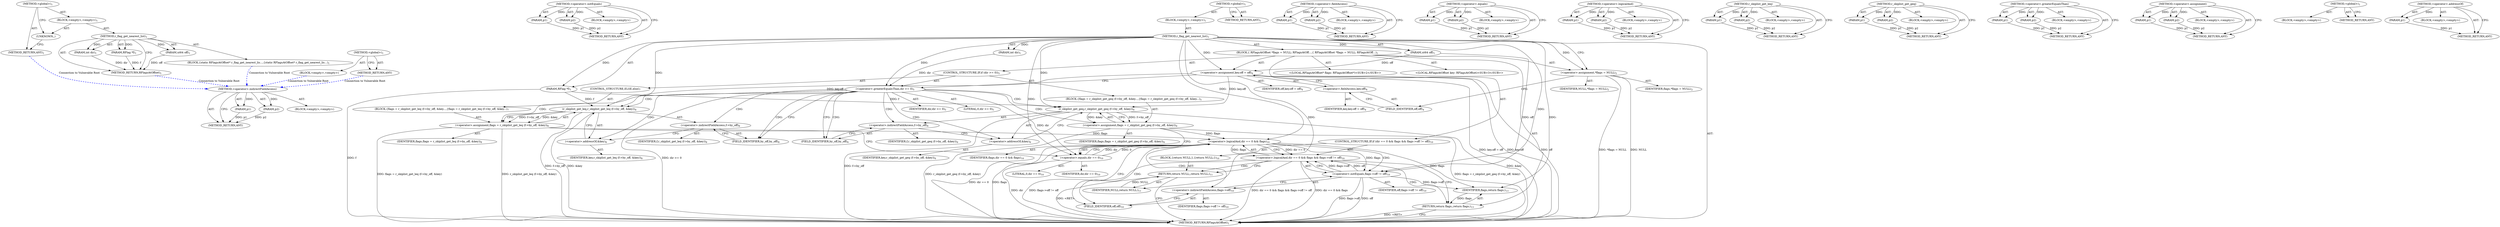 digraph "&lt;global&gt;" {
vulnerable_108 [label=<(METHOD,&lt;operator&gt;.indirectFieldAccess)>];
vulnerable_109 [label=<(PARAM,p1)>];
vulnerable_110 [label=<(PARAM,p2)>];
vulnerable_111 [label=<(BLOCK,&lt;empty&gt;,&lt;empty&gt;)>];
vulnerable_112 [label=<(METHOD_RETURN,ANY)>];
vulnerable_132 [label=<(METHOD,&lt;operator&gt;.notEquals)>];
vulnerable_133 [label=<(PARAM,p1)>];
vulnerable_134 [label=<(PARAM,p2)>];
vulnerable_135 [label=<(BLOCK,&lt;empty&gt;,&lt;empty&gt;)>];
vulnerable_136 [label=<(METHOD_RETURN,ANY)>];
vulnerable_6 [label=<(METHOD,&lt;global&gt;)<SUB>1</SUB>>];
vulnerable_7 [label=<(BLOCK,&lt;empty&gt;,&lt;empty&gt;)<SUB>1</SUB>>];
vulnerable_8 [label=<(METHOD,r_flag_get_nearest_list)<SUB>1</SUB>>];
vulnerable_9 [label=<(PARAM,RFlag *f)<SUB>1</SUB>>];
vulnerable_10 [label=<(PARAM,ut64 off)<SUB>1</SUB>>];
vulnerable_11 [label=<(PARAM,int dir)<SUB>1</SUB>>];
vulnerable_12 [label=<(BLOCK,{
 	RFlagsAtOffset *flags = NULL;
 	RFlagsAtOff...,{
 	RFlagsAtOffset *flags = NULL;
 	RFlagsAtOff...)<SUB>1</SUB>>];
vulnerable_13 [label="<(LOCAL,RFlagsAtOffset* flags: RFlagsAtOffset*)<SUB>2</SUB>>"];
vulnerable_14 [label=<(&lt;operator&gt;.assignment,*flags = NULL)<SUB>2</SUB>>];
vulnerable_15 [label=<(IDENTIFIER,flags,*flags = NULL)<SUB>2</SUB>>];
vulnerable_16 [label=<(IDENTIFIER,NULL,*flags = NULL)<SUB>2</SUB>>];
vulnerable_17 [label="<(LOCAL,RFlagsAtOffset key: RFlagsAtOffset)<SUB>3</SUB>>"];
vulnerable_18 [label=<(&lt;operator&gt;.assignment,key.off = off)<SUB>4</SUB>>];
vulnerable_19 [label=<(&lt;operator&gt;.fieldAccess,key.off)<SUB>4</SUB>>];
vulnerable_20 [label=<(IDENTIFIER,key,key.off = off)<SUB>4</SUB>>];
vulnerable_21 [label=<(FIELD_IDENTIFIER,off,off)<SUB>4</SUB>>];
vulnerable_22 [label=<(IDENTIFIER,off,key.off = off)<SUB>4</SUB>>];
vulnerable_23 [label=<(CONTROL_STRUCTURE,IF,if (dir &gt;= 0))<SUB>5</SUB>>];
vulnerable_24 [label=<(&lt;operator&gt;.greaterEqualsThan,dir &gt;= 0)<SUB>5</SUB>>];
vulnerable_25 [label=<(IDENTIFIER,dir,dir &gt;= 0)<SUB>5</SUB>>];
vulnerable_26 [label=<(LITERAL,0,dir &gt;= 0)<SUB>5</SUB>>];
vulnerable_27 [label=<(BLOCK,{
		flags = r_skiplist_get_geq (f-&gt;by_off, &amp;key...,{
		flags = r_skiplist_get_geq (f-&gt;by_off, &amp;key...)<SUB>5</SUB>>];
vulnerable_28 [label=<(&lt;operator&gt;.assignment,flags = r_skiplist_get_geq (f-&gt;by_off, &amp;key))<SUB>6</SUB>>];
vulnerable_29 [label=<(IDENTIFIER,flags,flags = r_skiplist_get_geq (f-&gt;by_off, &amp;key))<SUB>6</SUB>>];
vulnerable_30 [label=<(r_skiplist_get_geq,r_skiplist_get_geq (f-&gt;by_off, &amp;key))<SUB>6</SUB>>];
vulnerable_31 [label=<(&lt;operator&gt;.indirectFieldAccess,f-&gt;by_off)<SUB>6</SUB>>];
vulnerable_32 [label=<(IDENTIFIER,f,r_skiplist_get_geq (f-&gt;by_off, &amp;key))<SUB>6</SUB>>];
vulnerable_33 [label=<(FIELD_IDENTIFIER,by_off,by_off)<SUB>6</SUB>>];
vulnerable_34 [label=<(&lt;operator&gt;.addressOf,&amp;key)<SUB>6</SUB>>];
vulnerable_35 [label=<(IDENTIFIER,key,r_skiplist_get_geq (f-&gt;by_off, &amp;key))<SUB>6</SUB>>];
vulnerable_36 [label=<(CONTROL_STRUCTURE,ELSE,else)<SUB>7</SUB>>];
vulnerable_37 [label=<(BLOCK,{
		flags = r_skiplist_get_leq (f-&gt;by_off, &amp;key...,{
		flags = r_skiplist_get_leq (f-&gt;by_off, &amp;key...)<SUB>7</SUB>>];
vulnerable_38 [label=<(&lt;operator&gt;.assignment,flags = r_skiplist_get_leq (f-&gt;by_off, &amp;key))<SUB>8</SUB>>];
vulnerable_39 [label=<(IDENTIFIER,flags,flags = r_skiplist_get_leq (f-&gt;by_off, &amp;key))<SUB>8</SUB>>];
vulnerable_40 [label=<(r_skiplist_get_leq,r_skiplist_get_leq (f-&gt;by_off, &amp;key))<SUB>8</SUB>>];
vulnerable_41 [label=<(&lt;operator&gt;.indirectFieldAccess,f-&gt;by_off)<SUB>8</SUB>>];
vulnerable_42 [label=<(IDENTIFIER,f,r_skiplist_get_leq (f-&gt;by_off, &amp;key))<SUB>8</SUB>>];
vulnerable_43 [label=<(FIELD_IDENTIFIER,by_off,by_off)<SUB>8</SUB>>];
vulnerable_44 [label=<(&lt;operator&gt;.addressOf,&amp;key)<SUB>8</SUB>>];
vulnerable_45 [label=<(IDENTIFIER,key,r_skiplist_get_leq (f-&gt;by_off, &amp;key))<SUB>8</SUB>>];
vulnerable_46 [label=<(CONTROL_STRUCTURE,IF,if (dir == 0 &amp;&amp; flags &amp;&amp; flags-&gt;off != off))<SUB>10</SUB>>];
vulnerable_47 [label=<(&lt;operator&gt;.logicalAnd,dir == 0 &amp;&amp; flags &amp;&amp; flags-&gt;off != off)<SUB>10</SUB>>];
vulnerable_48 [label=<(&lt;operator&gt;.logicalAnd,dir == 0 &amp;&amp; flags)<SUB>10</SUB>>];
vulnerable_49 [label=<(&lt;operator&gt;.equals,dir == 0)<SUB>10</SUB>>];
vulnerable_50 [label=<(IDENTIFIER,dir,dir == 0)<SUB>10</SUB>>];
vulnerable_51 [label=<(LITERAL,0,dir == 0)<SUB>10</SUB>>];
vulnerable_52 [label=<(IDENTIFIER,flags,dir == 0 &amp;&amp; flags)<SUB>10</SUB>>];
vulnerable_53 [label=<(&lt;operator&gt;.notEquals,flags-&gt;off != off)<SUB>10</SUB>>];
vulnerable_54 [label=<(&lt;operator&gt;.indirectFieldAccess,flags-&gt;off)<SUB>10</SUB>>];
vulnerable_55 [label=<(IDENTIFIER,flags,flags-&gt;off != off)<SUB>10</SUB>>];
vulnerable_56 [label=<(FIELD_IDENTIFIER,off,off)<SUB>10</SUB>>];
vulnerable_57 [label=<(IDENTIFIER,off,flags-&gt;off != off)<SUB>10</SUB>>];
vulnerable_58 [label=<(BLOCK,{
		return NULL;
	},{
		return NULL;
	})<SUB>10</SUB>>];
vulnerable_59 [label=<(RETURN,return NULL;,return NULL;)<SUB>11</SUB>>];
vulnerable_60 [label=<(IDENTIFIER,NULL,return NULL;)<SUB>11</SUB>>];
vulnerable_61 [label=<(RETURN,return flags;,return flags;)<SUB>13</SUB>>];
vulnerable_62 [label=<(IDENTIFIER,flags,return flags;)<SUB>13</SUB>>];
vulnerable_63 [label=<(METHOD_RETURN,RFlagsAtOffset)<SUB>1</SUB>>];
vulnerable_65 [label=<(METHOD_RETURN,ANY)<SUB>1</SUB>>];
vulnerable_93 [label=<(METHOD,&lt;operator&gt;.fieldAccess)>];
vulnerable_94 [label=<(PARAM,p1)>];
vulnerable_95 [label=<(PARAM,p2)>];
vulnerable_96 [label=<(BLOCK,&lt;empty&gt;,&lt;empty&gt;)>];
vulnerable_97 [label=<(METHOD_RETURN,ANY)>];
vulnerable_127 [label=<(METHOD,&lt;operator&gt;.equals)>];
vulnerable_128 [label=<(PARAM,p1)>];
vulnerable_129 [label=<(PARAM,p2)>];
vulnerable_130 [label=<(BLOCK,&lt;empty&gt;,&lt;empty&gt;)>];
vulnerable_131 [label=<(METHOD_RETURN,ANY)>];
vulnerable_122 [label=<(METHOD,&lt;operator&gt;.logicalAnd)>];
vulnerable_123 [label=<(PARAM,p1)>];
vulnerable_124 [label=<(PARAM,p2)>];
vulnerable_125 [label=<(BLOCK,&lt;empty&gt;,&lt;empty&gt;)>];
vulnerable_126 [label=<(METHOD_RETURN,ANY)>];
vulnerable_117 [label=<(METHOD,r_skiplist_get_leq)>];
vulnerable_118 [label=<(PARAM,p1)>];
vulnerable_119 [label=<(PARAM,p2)>];
vulnerable_120 [label=<(BLOCK,&lt;empty&gt;,&lt;empty&gt;)>];
vulnerable_121 [label=<(METHOD_RETURN,ANY)>];
vulnerable_103 [label=<(METHOD,r_skiplist_get_geq)>];
vulnerable_104 [label=<(PARAM,p1)>];
vulnerable_105 [label=<(PARAM,p2)>];
vulnerable_106 [label=<(BLOCK,&lt;empty&gt;,&lt;empty&gt;)>];
vulnerable_107 [label=<(METHOD_RETURN,ANY)>];
vulnerable_98 [label=<(METHOD,&lt;operator&gt;.greaterEqualsThan)>];
vulnerable_99 [label=<(PARAM,p1)>];
vulnerable_100 [label=<(PARAM,p2)>];
vulnerable_101 [label=<(BLOCK,&lt;empty&gt;,&lt;empty&gt;)>];
vulnerable_102 [label=<(METHOD_RETURN,ANY)>];
vulnerable_88 [label=<(METHOD,&lt;operator&gt;.assignment)>];
vulnerable_89 [label=<(PARAM,p1)>];
vulnerable_90 [label=<(PARAM,p2)>];
vulnerable_91 [label=<(BLOCK,&lt;empty&gt;,&lt;empty&gt;)>];
vulnerable_92 [label=<(METHOD_RETURN,ANY)>];
vulnerable_82 [label=<(METHOD,&lt;global&gt;)<SUB>1</SUB>>];
vulnerable_83 [label=<(BLOCK,&lt;empty&gt;,&lt;empty&gt;)>];
vulnerable_84 [label=<(METHOD_RETURN,ANY)>];
vulnerable_113 [label=<(METHOD,&lt;operator&gt;.addressOf)>];
vulnerable_114 [label=<(PARAM,p1)>];
vulnerable_115 [label=<(BLOCK,&lt;empty&gt;,&lt;empty&gt;)>];
vulnerable_116 [label=<(METHOD_RETURN,ANY)>];
fixed_6 [label=<(METHOD,&lt;global&gt;)<SUB>1</SUB>>];
fixed_7 [label=<(BLOCK,&lt;empty&gt;,&lt;empty&gt;)<SUB>1</SUB>>];
fixed_8 [label=<(METHOD,r_flag_get_nearest_list)<SUB>1</SUB>>];
fixed_9 [label=<(PARAM,RFlag *f)<SUB>1</SUB>>];
fixed_10 [label=<(PARAM,ut64 off)<SUB>1</SUB>>];
fixed_11 [label=<(PARAM,int dir)<SUB>1</SUB>>];
fixed_12 [label=<(BLOCK,{
static RFlagsAtOffset* r_flag_get_nearest_lis...,{
static RFlagsAtOffset* r_flag_get_nearest_lis...)<SUB>1</SUB>>];
fixed_13 [label=<(METHOD_RETURN,RFlagsAtOffset)<SUB>1</SUB>>];
fixed_15 [label=<(UNKNOWN,,)>];
fixed_16 [label=<(METHOD_RETURN,ANY)<SUB>1</SUB>>];
fixed_31 [label=<(METHOD,&lt;global&gt;)<SUB>1</SUB>>];
fixed_32 [label=<(BLOCK,&lt;empty&gt;,&lt;empty&gt;)>];
fixed_33 [label=<(METHOD_RETURN,ANY)>];
vulnerable_108 -> vulnerable_109  [key=0, label="AST: "];
vulnerable_108 -> vulnerable_109  [key=1, label="DDG: "];
vulnerable_108 -> vulnerable_111  [key=0, label="AST: "];
vulnerable_108 -> vulnerable_110  [key=0, label="AST: "];
vulnerable_108 -> vulnerable_110  [key=1, label="DDG: "];
vulnerable_108 -> vulnerable_112  [key=0, label="AST: "];
vulnerable_108 -> vulnerable_112  [key=1, label="CFG: "];
vulnerable_109 -> vulnerable_112  [key=0, label="DDG: p1"];
vulnerable_110 -> vulnerable_112  [key=0, label="DDG: p2"];
vulnerable_132 -> vulnerable_133  [key=0, label="AST: "];
vulnerable_132 -> vulnerable_133  [key=1, label="DDG: "];
vulnerable_132 -> vulnerable_135  [key=0, label="AST: "];
vulnerable_132 -> vulnerable_134  [key=0, label="AST: "];
vulnerable_132 -> vulnerable_134  [key=1, label="DDG: "];
vulnerable_132 -> vulnerable_136  [key=0, label="AST: "];
vulnerable_132 -> vulnerable_136  [key=1, label="CFG: "];
vulnerable_133 -> vulnerable_136  [key=0, label="DDG: p1"];
vulnerable_134 -> vulnerable_136  [key=0, label="DDG: p2"];
vulnerable_6 -> vulnerable_7  [key=0, label="AST: "];
vulnerable_6 -> vulnerable_65  [key=0, label="AST: "];
vulnerable_6 -> vulnerable_65  [key=1, label="CFG: "];
vulnerable_7 -> vulnerable_8  [key=0, label="AST: "];
vulnerable_8 -> vulnerable_9  [key=0, label="AST: "];
vulnerable_8 -> vulnerable_9  [key=1, label="DDG: "];
vulnerable_8 -> vulnerable_10  [key=0, label="AST: "];
vulnerable_8 -> vulnerable_10  [key=1, label="DDG: "];
vulnerable_8 -> vulnerable_11  [key=0, label="AST: "];
vulnerable_8 -> vulnerable_11  [key=1, label="DDG: "];
vulnerable_8 -> vulnerable_12  [key=0, label="AST: "];
vulnerable_8 -> vulnerable_63  [key=0, label="AST: "];
vulnerable_8 -> vulnerable_14  [key=0, label="CFG: "];
vulnerable_8 -> vulnerable_14  [key=1, label="DDG: "];
vulnerable_8 -> vulnerable_18  [key=0, label="DDG: "];
vulnerable_8 -> vulnerable_62  [key=0, label="DDG: "];
vulnerable_8 -> vulnerable_24  [key=0, label="DDG: "];
vulnerable_8 -> vulnerable_48  [key=0, label="DDG: "];
vulnerable_8 -> vulnerable_53  [key=0, label="DDG: "];
vulnerable_8 -> vulnerable_60  [key=0, label="DDG: "];
vulnerable_8 -> vulnerable_30  [key=0, label="DDG: "];
vulnerable_8 -> vulnerable_49  [key=0, label="DDG: "];
vulnerable_8 -> vulnerable_40  [key=0, label="DDG: "];
vulnerable_9 -> vulnerable_63  [key=0, label="DDG: f"];
vulnerable_9 -> vulnerable_30  [key=0, label="DDG: f"];
vulnerable_9 -> vulnerable_40  [key=0, label="DDG: f"];
vulnerable_10 -> vulnerable_18  [key=0, label="DDG: off"];
vulnerable_10 -> vulnerable_53  [key=0, label="DDG: off"];
vulnerable_11 -> vulnerable_24  [key=0, label="DDG: dir"];
vulnerable_12 -> vulnerable_13  [key=0, label="AST: "];
vulnerable_12 -> vulnerable_14  [key=0, label="AST: "];
vulnerable_12 -> vulnerable_17  [key=0, label="AST: "];
vulnerable_12 -> vulnerable_18  [key=0, label="AST: "];
vulnerable_12 -> vulnerable_23  [key=0, label="AST: "];
vulnerable_12 -> vulnerable_46  [key=0, label="AST: "];
vulnerable_12 -> vulnerable_61  [key=0, label="AST: "];
vulnerable_14 -> vulnerable_15  [key=0, label="AST: "];
vulnerable_14 -> vulnerable_16  [key=0, label="AST: "];
vulnerable_14 -> vulnerable_21  [key=0, label="CFG: "];
vulnerable_14 -> vulnerable_63  [key=0, label="DDG: NULL"];
vulnerable_14 -> vulnerable_63  [key=1, label="DDG: *flags = NULL"];
vulnerable_18 -> vulnerable_19  [key=0, label="AST: "];
vulnerable_18 -> vulnerable_22  [key=0, label="AST: "];
vulnerable_18 -> vulnerable_24  [key=0, label="CFG: "];
vulnerable_18 -> vulnerable_63  [key=0, label="DDG: key.off"];
vulnerable_18 -> vulnerable_63  [key=1, label="DDG: off"];
vulnerable_18 -> vulnerable_63  [key=2, label="DDG: key.off = off"];
vulnerable_18 -> vulnerable_30  [key=0, label="DDG: key.off"];
vulnerable_18 -> vulnerable_40  [key=0, label="DDG: key.off"];
vulnerable_19 -> vulnerable_20  [key=0, label="AST: "];
vulnerable_19 -> vulnerable_21  [key=0, label="AST: "];
vulnerable_19 -> vulnerable_18  [key=0, label="CFG: "];
vulnerable_21 -> vulnerable_19  [key=0, label="CFG: "];
vulnerable_23 -> vulnerable_24  [key=0, label="AST: "];
vulnerable_23 -> vulnerable_27  [key=0, label="AST: "];
vulnerable_23 -> vulnerable_36  [key=0, label="AST: "];
vulnerable_24 -> vulnerable_25  [key=0, label="AST: "];
vulnerable_24 -> vulnerable_26  [key=0, label="AST: "];
vulnerable_24 -> vulnerable_33  [key=0, label="CFG: "];
vulnerable_24 -> vulnerable_33  [key=1, label="CDG: "];
vulnerable_24 -> vulnerable_43  [key=0, label="CFG: "];
vulnerable_24 -> vulnerable_43  [key=1, label="CDG: "];
vulnerable_24 -> vulnerable_63  [key=0, label="DDG: dir &gt;= 0"];
vulnerable_24 -> vulnerable_49  [key=0, label="DDG: dir"];
vulnerable_24 -> vulnerable_30  [key=0, label="CDG: "];
vulnerable_24 -> vulnerable_34  [key=0, label="CDG: "];
vulnerable_24 -> vulnerable_28  [key=0, label="CDG: "];
vulnerable_24 -> vulnerable_38  [key=0, label="CDG: "];
vulnerable_24 -> vulnerable_41  [key=0, label="CDG: "];
vulnerable_24 -> vulnerable_40  [key=0, label="CDG: "];
vulnerable_24 -> vulnerable_44  [key=0, label="CDG: "];
vulnerable_24 -> vulnerable_31  [key=0, label="CDG: "];
vulnerable_27 -> vulnerable_28  [key=0, label="AST: "];
vulnerable_28 -> vulnerable_29  [key=0, label="AST: "];
vulnerable_28 -> vulnerable_30  [key=0, label="AST: "];
vulnerable_28 -> vulnerable_49  [key=0, label="CFG: "];
vulnerable_28 -> vulnerable_63  [key=0, label="DDG: r_skiplist_get_geq (f-&gt;by_off, &amp;key)"];
vulnerable_28 -> vulnerable_63  [key=1, label="DDG: flags = r_skiplist_get_geq (f-&gt;by_off, &amp;key)"];
vulnerable_28 -> vulnerable_48  [key=0, label="DDG: flags"];
vulnerable_30 -> vulnerable_31  [key=0, label="AST: "];
vulnerable_30 -> vulnerable_34  [key=0, label="AST: "];
vulnerable_30 -> vulnerable_28  [key=0, label="CFG: "];
vulnerable_30 -> vulnerable_28  [key=1, label="DDG: f-&gt;by_off"];
vulnerable_30 -> vulnerable_28  [key=2, label="DDG: &amp;key"];
vulnerable_30 -> vulnerable_63  [key=0, label="DDG: f-&gt;by_off"];
vulnerable_30 -> vulnerable_63  [key=1, label="DDG: &amp;key"];
vulnerable_31 -> vulnerable_32  [key=0, label="AST: "];
vulnerable_31 -> vulnerable_33  [key=0, label="AST: "];
vulnerable_31 -> vulnerable_34  [key=0, label="CFG: "];
vulnerable_33 -> vulnerable_31  [key=0, label="CFG: "];
vulnerable_34 -> vulnerable_35  [key=0, label="AST: "];
vulnerable_34 -> vulnerable_30  [key=0, label="CFG: "];
vulnerable_36 -> vulnerable_37  [key=0, label="AST: "];
vulnerable_37 -> vulnerable_38  [key=0, label="AST: "];
vulnerable_38 -> vulnerable_39  [key=0, label="AST: "];
vulnerable_38 -> vulnerable_40  [key=0, label="AST: "];
vulnerable_38 -> vulnerable_49  [key=0, label="CFG: "];
vulnerable_38 -> vulnerable_63  [key=0, label="DDG: r_skiplist_get_leq (f-&gt;by_off, &amp;key)"];
vulnerable_38 -> vulnerable_63  [key=1, label="DDG: flags = r_skiplist_get_leq (f-&gt;by_off, &amp;key)"];
vulnerable_38 -> vulnerable_48  [key=0, label="DDG: flags"];
vulnerable_40 -> vulnerable_41  [key=0, label="AST: "];
vulnerable_40 -> vulnerable_44  [key=0, label="AST: "];
vulnerable_40 -> vulnerable_38  [key=0, label="CFG: "];
vulnerable_40 -> vulnerable_38  [key=1, label="DDG: f-&gt;by_off"];
vulnerable_40 -> vulnerable_38  [key=2, label="DDG: &amp;key"];
vulnerable_40 -> vulnerable_63  [key=0, label="DDG: f-&gt;by_off"];
vulnerable_40 -> vulnerable_63  [key=1, label="DDG: &amp;key"];
vulnerable_41 -> vulnerable_42  [key=0, label="AST: "];
vulnerable_41 -> vulnerable_43  [key=0, label="AST: "];
vulnerable_41 -> vulnerable_44  [key=0, label="CFG: "];
vulnerable_43 -> vulnerable_41  [key=0, label="CFG: "];
vulnerable_44 -> vulnerable_45  [key=0, label="AST: "];
vulnerable_44 -> vulnerable_40  [key=0, label="CFG: "];
vulnerable_46 -> vulnerable_47  [key=0, label="AST: "];
vulnerable_46 -> vulnerable_58  [key=0, label="AST: "];
vulnerable_47 -> vulnerable_48  [key=0, label="AST: "];
vulnerable_47 -> vulnerable_53  [key=0, label="AST: "];
vulnerable_47 -> vulnerable_59  [key=0, label="CFG: "];
vulnerable_47 -> vulnerable_59  [key=1, label="CDG: "];
vulnerable_47 -> vulnerable_61  [key=0, label="CFG: "];
vulnerable_47 -> vulnerable_61  [key=1, label="CDG: "];
vulnerable_47 -> vulnerable_63  [key=0, label="DDG: dir == 0 &amp;&amp; flags"];
vulnerable_47 -> vulnerable_63  [key=1, label="DDG: flags-&gt;off != off"];
vulnerable_47 -> vulnerable_63  [key=2, label="DDG: dir == 0 &amp;&amp; flags &amp;&amp; flags-&gt;off != off"];
vulnerable_48 -> vulnerable_49  [key=0, label="AST: "];
vulnerable_48 -> vulnerable_52  [key=0, label="AST: "];
vulnerable_48 -> vulnerable_47  [key=0, label="CFG: "];
vulnerable_48 -> vulnerable_47  [key=1, label="DDG: dir == 0"];
vulnerable_48 -> vulnerable_47  [key=2, label="DDG: flags"];
vulnerable_48 -> vulnerable_56  [key=0, label="CFG: "];
vulnerable_48 -> vulnerable_56  [key=1, label="CDG: "];
vulnerable_48 -> vulnerable_63  [key=0, label="DDG: dir == 0"];
vulnerable_48 -> vulnerable_63  [key=1, label="DDG: flags"];
vulnerable_48 -> vulnerable_62  [key=0, label="DDG: flags"];
vulnerable_48 -> vulnerable_53  [key=0, label="DDG: flags"];
vulnerable_48 -> vulnerable_53  [key=1, label="CDG: "];
vulnerable_48 -> vulnerable_54  [key=0, label="CDG: "];
vulnerable_49 -> vulnerable_50  [key=0, label="AST: "];
vulnerable_49 -> vulnerable_51  [key=0, label="AST: "];
vulnerable_49 -> vulnerable_48  [key=0, label="CFG: "];
vulnerable_49 -> vulnerable_48  [key=1, label="DDG: dir"];
vulnerable_49 -> vulnerable_48  [key=2, label="DDG: 0"];
vulnerable_49 -> vulnerable_63  [key=0, label="DDG: dir"];
vulnerable_53 -> vulnerable_54  [key=0, label="AST: "];
vulnerable_53 -> vulnerable_57  [key=0, label="AST: "];
vulnerable_53 -> vulnerable_47  [key=0, label="CFG: "];
vulnerable_53 -> vulnerable_47  [key=1, label="DDG: flags-&gt;off"];
vulnerable_53 -> vulnerable_47  [key=2, label="DDG: off"];
vulnerable_53 -> vulnerable_63  [key=0, label="DDG: flags-&gt;off"];
vulnerable_53 -> vulnerable_63  [key=1, label="DDG: off"];
vulnerable_53 -> vulnerable_62  [key=0, label="DDG: flags-&gt;off"];
vulnerable_54 -> vulnerable_55  [key=0, label="AST: "];
vulnerable_54 -> vulnerable_56  [key=0, label="AST: "];
vulnerable_54 -> vulnerable_53  [key=0, label="CFG: "];
vulnerable_56 -> vulnerable_54  [key=0, label="CFG: "];
vulnerable_58 -> vulnerable_59  [key=0, label="AST: "];
vulnerable_59 -> vulnerable_60  [key=0, label="AST: "];
vulnerable_59 -> vulnerable_63  [key=0, label="CFG: "];
vulnerable_59 -> vulnerable_63  [key=1, label="DDG: &lt;RET&gt;"];
vulnerable_60 -> vulnerable_59  [key=0, label="DDG: NULL"];
vulnerable_61 -> vulnerable_62  [key=0, label="AST: "];
vulnerable_61 -> vulnerable_63  [key=0, label="CFG: "];
vulnerable_61 -> vulnerable_63  [key=1, label="DDG: &lt;RET&gt;"];
vulnerable_62 -> vulnerable_61  [key=0, label="DDG: flags"];
vulnerable_93 -> vulnerable_94  [key=0, label="AST: "];
vulnerable_93 -> vulnerable_94  [key=1, label="DDG: "];
vulnerable_93 -> vulnerable_96  [key=0, label="AST: "];
vulnerable_93 -> vulnerable_95  [key=0, label="AST: "];
vulnerable_93 -> vulnerable_95  [key=1, label="DDG: "];
vulnerable_93 -> vulnerable_97  [key=0, label="AST: "];
vulnerable_93 -> vulnerable_97  [key=1, label="CFG: "];
vulnerable_94 -> vulnerable_97  [key=0, label="DDG: p1"];
vulnerable_95 -> vulnerable_97  [key=0, label="DDG: p2"];
vulnerable_127 -> vulnerable_128  [key=0, label="AST: "];
vulnerable_127 -> vulnerable_128  [key=1, label="DDG: "];
vulnerable_127 -> vulnerable_130  [key=0, label="AST: "];
vulnerable_127 -> vulnerable_129  [key=0, label="AST: "];
vulnerable_127 -> vulnerable_129  [key=1, label="DDG: "];
vulnerable_127 -> vulnerable_131  [key=0, label="AST: "];
vulnerable_127 -> vulnerable_131  [key=1, label="CFG: "];
vulnerable_128 -> vulnerable_131  [key=0, label="DDG: p1"];
vulnerable_129 -> vulnerable_131  [key=0, label="DDG: p2"];
vulnerable_122 -> vulnerable_123  [key=0, label="AST: "];
vulnerable_122 -> vulnerable_123  [key=1, label="DDG: "];
vulnerable_122 -> vulnerable_125  [key=0, label="AST: "];
vulnerable_122 -> vulnerable_124  [key=0, label="AST: "];
vulnerable_122 -> vulnerable_124  [key=1, label="DDG: "];
vulnerable_122 -> vulnerable_126  [key=0, label="AST: "];
vulnerable_122 -> vulnerable_126  [key=1, label="CFG: "];
vulnerable_123 -> vulnerable_126  [key=0, label="DDG: p1"];
vulnerable_124 -> vulnerable_126  [key=0, label="DDG: p2"];
vulnerable_117 -> vulnerable_118  [key=0, label="AST: "];
vulnerable_117 -> vulnerable_118  [key=1, label="DDG: "];
vulnerable_117 -> vulnerable_120  [key=0, label="AST: "];
vulnerable_117 -> vulnerable_119  [key=0, label="AST: "];
vulnerable_117 -> vulnerable_119  [key=1, label="DDG: "];
vulnerable_117 -> vulnerable_121  [key=0, label="AST: "];
vulnerable_117 -> vulnerable_121  [key=1, label="CFG: "];
vulnerable_118 -> vulnerable_121  [key=0, label="DDG: p1"];
vulnerable_119 -> vulnerable_121  [key=0, label="DDG: p2"];
vulnerable_103 -> vulnerable_104  [key=0, label="AST: "];
vulnerable_103 -> vulnerable_104  [key=1, label="DDG: "];
vulnerable_103 -> vulnerable_106  [key=0, label="AST: "];
vulnerable_103 -> vulnerable_105  [key=0, label="AST: "];
vulnerable_103 -> vulnerable_105  [key=1, label="DDG: "];
vulnerable_103 -> vulnerable_107  [key=0, label="AST: "];
vulnerable_103 -> vulnerable_107  [key=1, label="CFG: "];
vulnerable_104 -> vulnerable_107  [key=0, label="DDG: p1"];
vulnerable_105 -> vulnerable_107  [key=0, label="DDG: p2"];
vulnerable_98 -> vulnerable_99  [key=0, label="AST: "];
vulnerable_98 -> vulnerable_99  [key=1, label="DDG: "];
vulnerable_98 -> vulnerable_101  [key=0, label="AST: "];
vulnerable_98 -> vulnerable_100  [key=0, label="AST: "];
vulnerable_98 -> vulnerable_100  [key=1, label="DDG: "];
vulnerable_98 -> vulnerable_102  [key=0, label="AST: "];
vulnerable_98 -> vulnerable_102  [key=1, label="CFG: "];
vulnerable_99 -> vulnerable_102  [key=0, label="DDG: p1"];
vulnerable_100 -> vulnerable_102  [key=0, label="DDG: p2"];
vulnerable_88 -> vulnerable_89  [key=0, label="AST: "];
vulnerable_88 -> vulnerable_89  [key=1, label="DDG: "];
vulnerable_88 -> vulnerable_91  [key=0, label="AST: "];
vulnerable_88 -> vulnerable_90  [key=0, label="AST: "];
vulnerable_88 -> vulnerable_90  [key=1, label="DDG: "];
vulnerable_88 -> vulnerable_92  [key=0, label="AST: "];
vulnerable_88 -> vulnerable_92  [key=1, label="CFG: "];
vulnerable_89 -> vulnerable_92  [key=0, label="DDG: p1"];
vulnerable_90 -> vulnerable_92  [key=0, label="DDG: p2"];
vulnerable_82 -> vulnerable_83  [key=0, label="AST: "];
vulnerable_82 -> vulnerable_84  [key=0, label="AST: "];
vulnerable_82 -> vulnerable_84  [key=1, label="CFG: "];
vulnerable_113 -> vulnerable_114  [key=0, label="AST: "];
vulnerable_113 -> vulnerable_114  [key=1, label="DDG: "];
vulnerable_113 -> vulnerable_115  [key=0, label="AST: "];
vulnerable_113 -> vulnerable_116  [key=0, label="AST: "];
vulnerable_113 -> vulnerable_116  [key=1, label="CFG: "];
vulnerable_114 -> vulnerable_116  [key=0, label="DDG: p1"];
fixed_6 -> fixed_7  [key=0, label="AST: "];
fixed_6 -> fixed_16  [key=0, label="AST: "];
fixed_6 -> fixed_15  [key=0, label="CFG: "];
fixed_7 -> fixed_8  [key=0, label="AST: "];
fixed_7 -> fixed_15  [key=0, label="AST: "];
fixed_8 -> fixed_9  [key=0, label="AST: "];
fixed_8 -> fixed_9  [key=1, label="DDG: "];
fixed_8 -> fixed_10  [key=0, label="AST: "];
fixed_8 -> fixed_10  [key=1, label="DDG: "];
fixed_8 -> fixed_11  [key=0, label="AST: "];
fixed_8 -> fixed_11  [key=1, label="DDG: "];
fixed_8 -> fixed_12  [key=0, label="AST: "];
fixed_8 -> fixed_13  [key=0, label="AST: "];
fixed_8 -> fixed_13  [key=1, label="CFG: "];
fixed_9 -> fixed_13  [key=0, label="DDG: f"];
fixed_10 -> fixed_13  [key=0, label="DDG: off"];
fixed_11 -> fixed_13  [key=0, label="DDG: dir"];
fixed_12 -> vulnerable_108  [color=blue, key=0, label="Connection to Vulnerable Root", penwidth="2.0", style=dashed];
fixed_13 -> vulnerable_108  [color=blue, key=0, label="Connection to Vulnerable Root", penwidth="2.0", style=dashed];
fixed_15 -> fixed_16  [key=0, label="CFG: "];
fixed_16 -> vulnerable_108  [color=blue, key=0, label="Connection to Vulnerable Root", penwidth="2.0", style=dashed];
fixed_31 -> fixed_32  [key=0, label="AST: "];
fixed_31 -> fixed_33  [key=0, label="AST: "];
fixed_31 -> fixed_33  [key=1, label="CFG: "];
fixed_32 -> vulnerable_108  [color=blue, key=0, label="Connection to Vulnerable Root", penwidth="2.0", style=dashed];
fixed_33 -> vulnerable_108  [color=blue, key=0, label="Connection to Vulnerable Root", penwidth="2.0", style=dashed];
}
